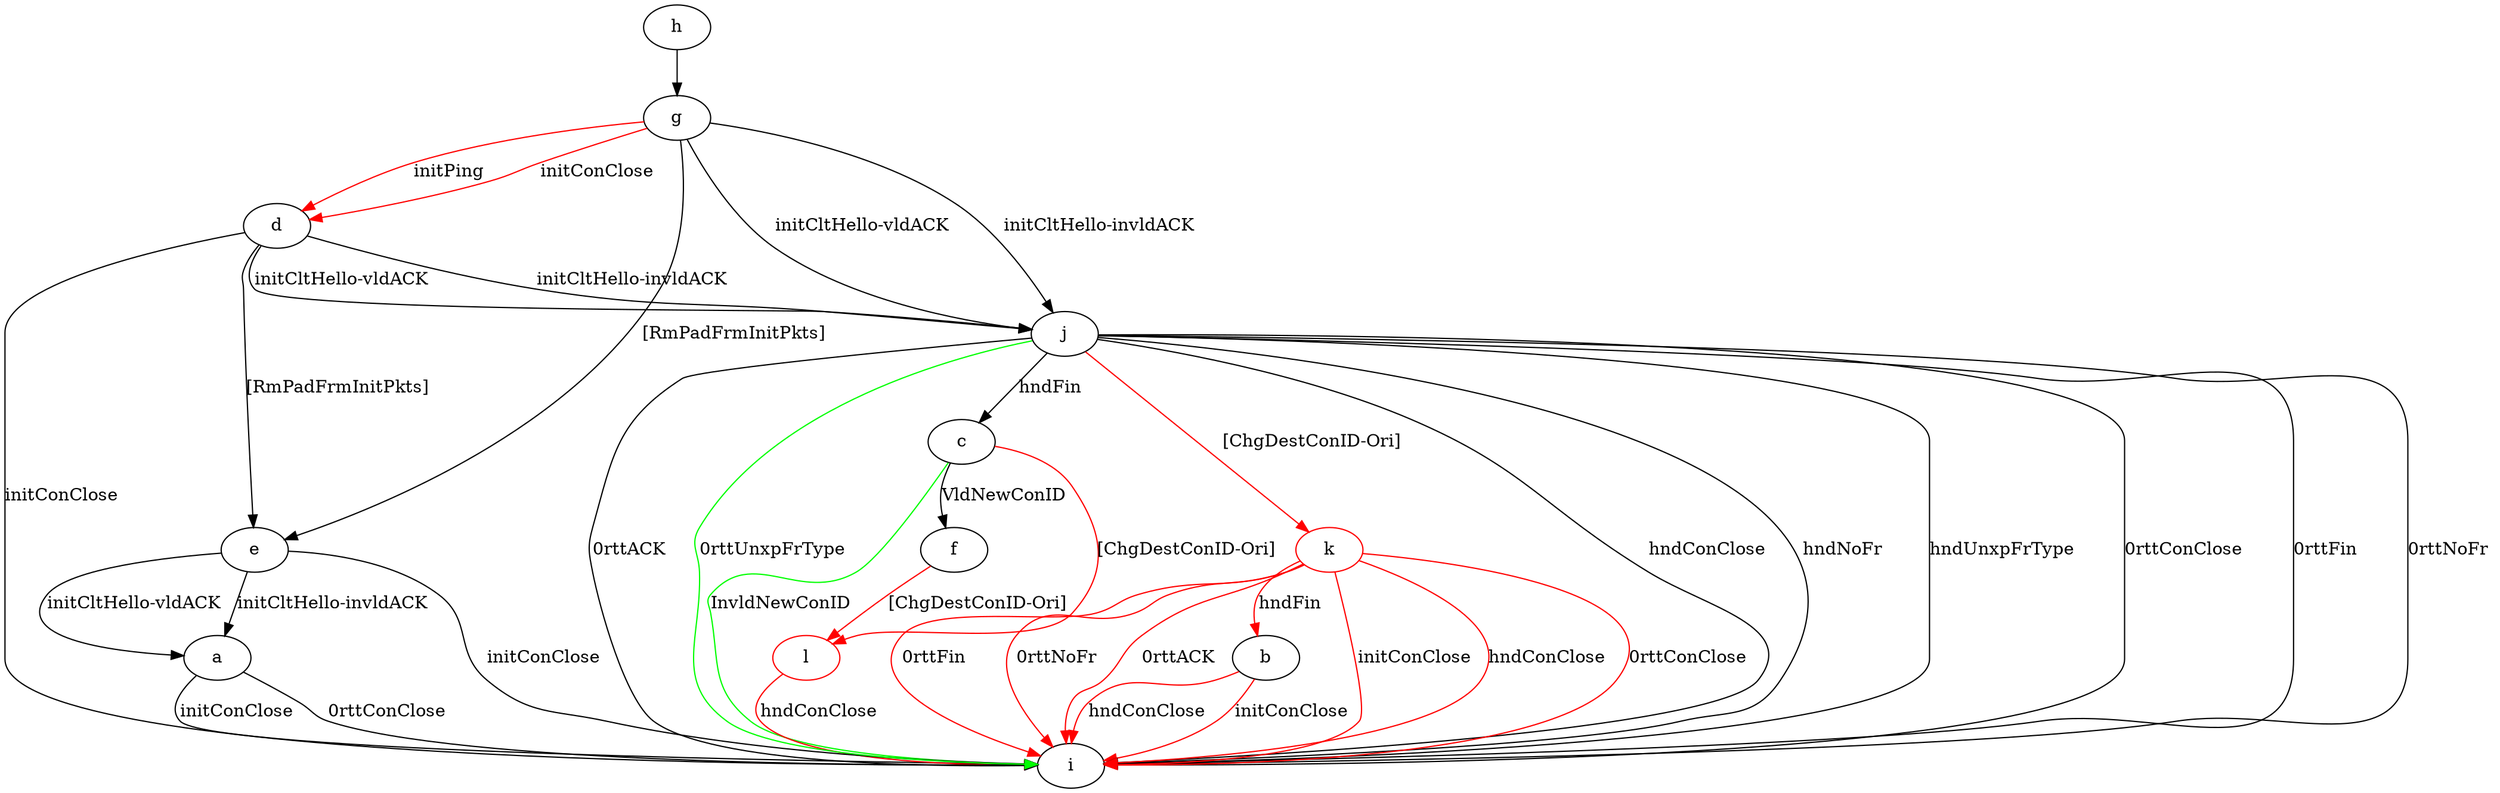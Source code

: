 digraph "" {
	a -> i	[key=0,
		label="initConClose "];
	a -> i	[key=1,
		label="0rttConClose "];
	b -> i	[key=0,
		color=red,
		label="initConClose "];
	b -> i	[key=1,
		color=red,
		label="hndConClose "];
	c -> f	[key=0,
		label="VldNewConID "];
	c -> i	[key=0,
		color=green,
		label="InvldNewConID "];
	l	[color=red];
	c -> l	[key=0,
		color=red,
		label="[ChgDestConID-Ori] "];
	d -> e	[key=0,
		label="[RmPadFrmInitPkts] "];
	d -> i	[key=0,
		label="initConClose "];
	d -> j	[key=0,
		label="initCltHello-vldACK "];
	d -> j	[key=1,
		label="initCltHello-invldACK "];
	e -> a	[key=0,
		label="initCltHello-vldACK "];
	e -> a	[key=1,
		label="initCltHello-invldACK "];
	e -> i	[key=0,
		label="initConClose "];
	f -> l	[key=0,
		color=red,
		label="[ChgDestConID-Ori] "];
	g -> d	[key=0,
		color=red,
		label="initPing "];
	g -> d	[key=1,
		color=red,
		label="initConClose "];
	g -> e	[key=0,
		label="[RmPadFrmInitPkts] "];
	g -> j	[key=0,
		label="initCltHello-vldACK "];
	g -> j	[key=1,
		label="initCltHello-invldACK "];
	h -> g	[key=0];
	j -> c	[key=0,
		label="hndFin "];
	j -> i	[key=0,
		label="hndConClose "];
	j -> i	[key=1,
		label="hndNoFr "];
	j -> i	[key=2,
		label="hndUnxpFrType "];
	j -> i	[key=3,
		label="0rttConClose "];
	j -> i	[key=4,
		label="0rttFin "];
	j -> i	[key=5,
		label="0rttNoFr "];
	j -> i	[key=6,
		label="0rttACK "];
	j -> i	[key=7,
		color=green,
		label="0rttUnxpFrType "];
	k	[color=red];
	j -> k	[key=0,
		color=red,
		label="[ChgDestConID-Ori] "];
	k -> b	[key=0,
		color=red,
		label="hndFin "];
	k -> i	[key=0,
		color=red,
		label="initConClose "];
	k -> i	[key=1,
		color=red,
		label="hndConClose "];
	k -> i	[key=2,
		color=red,
		label="0rttConClose "];
	k -> i	[key=3,
		color=red,
		label="0rttFin "];
	k -> i	[key=4,
		color=red,
		label="0rttNoFr "];
	k -> i	[key=5,
		color=red,
		label="0rttACK "];
	l -> i	[key=0,
		color=red,
		label="hndConClose "];
}
